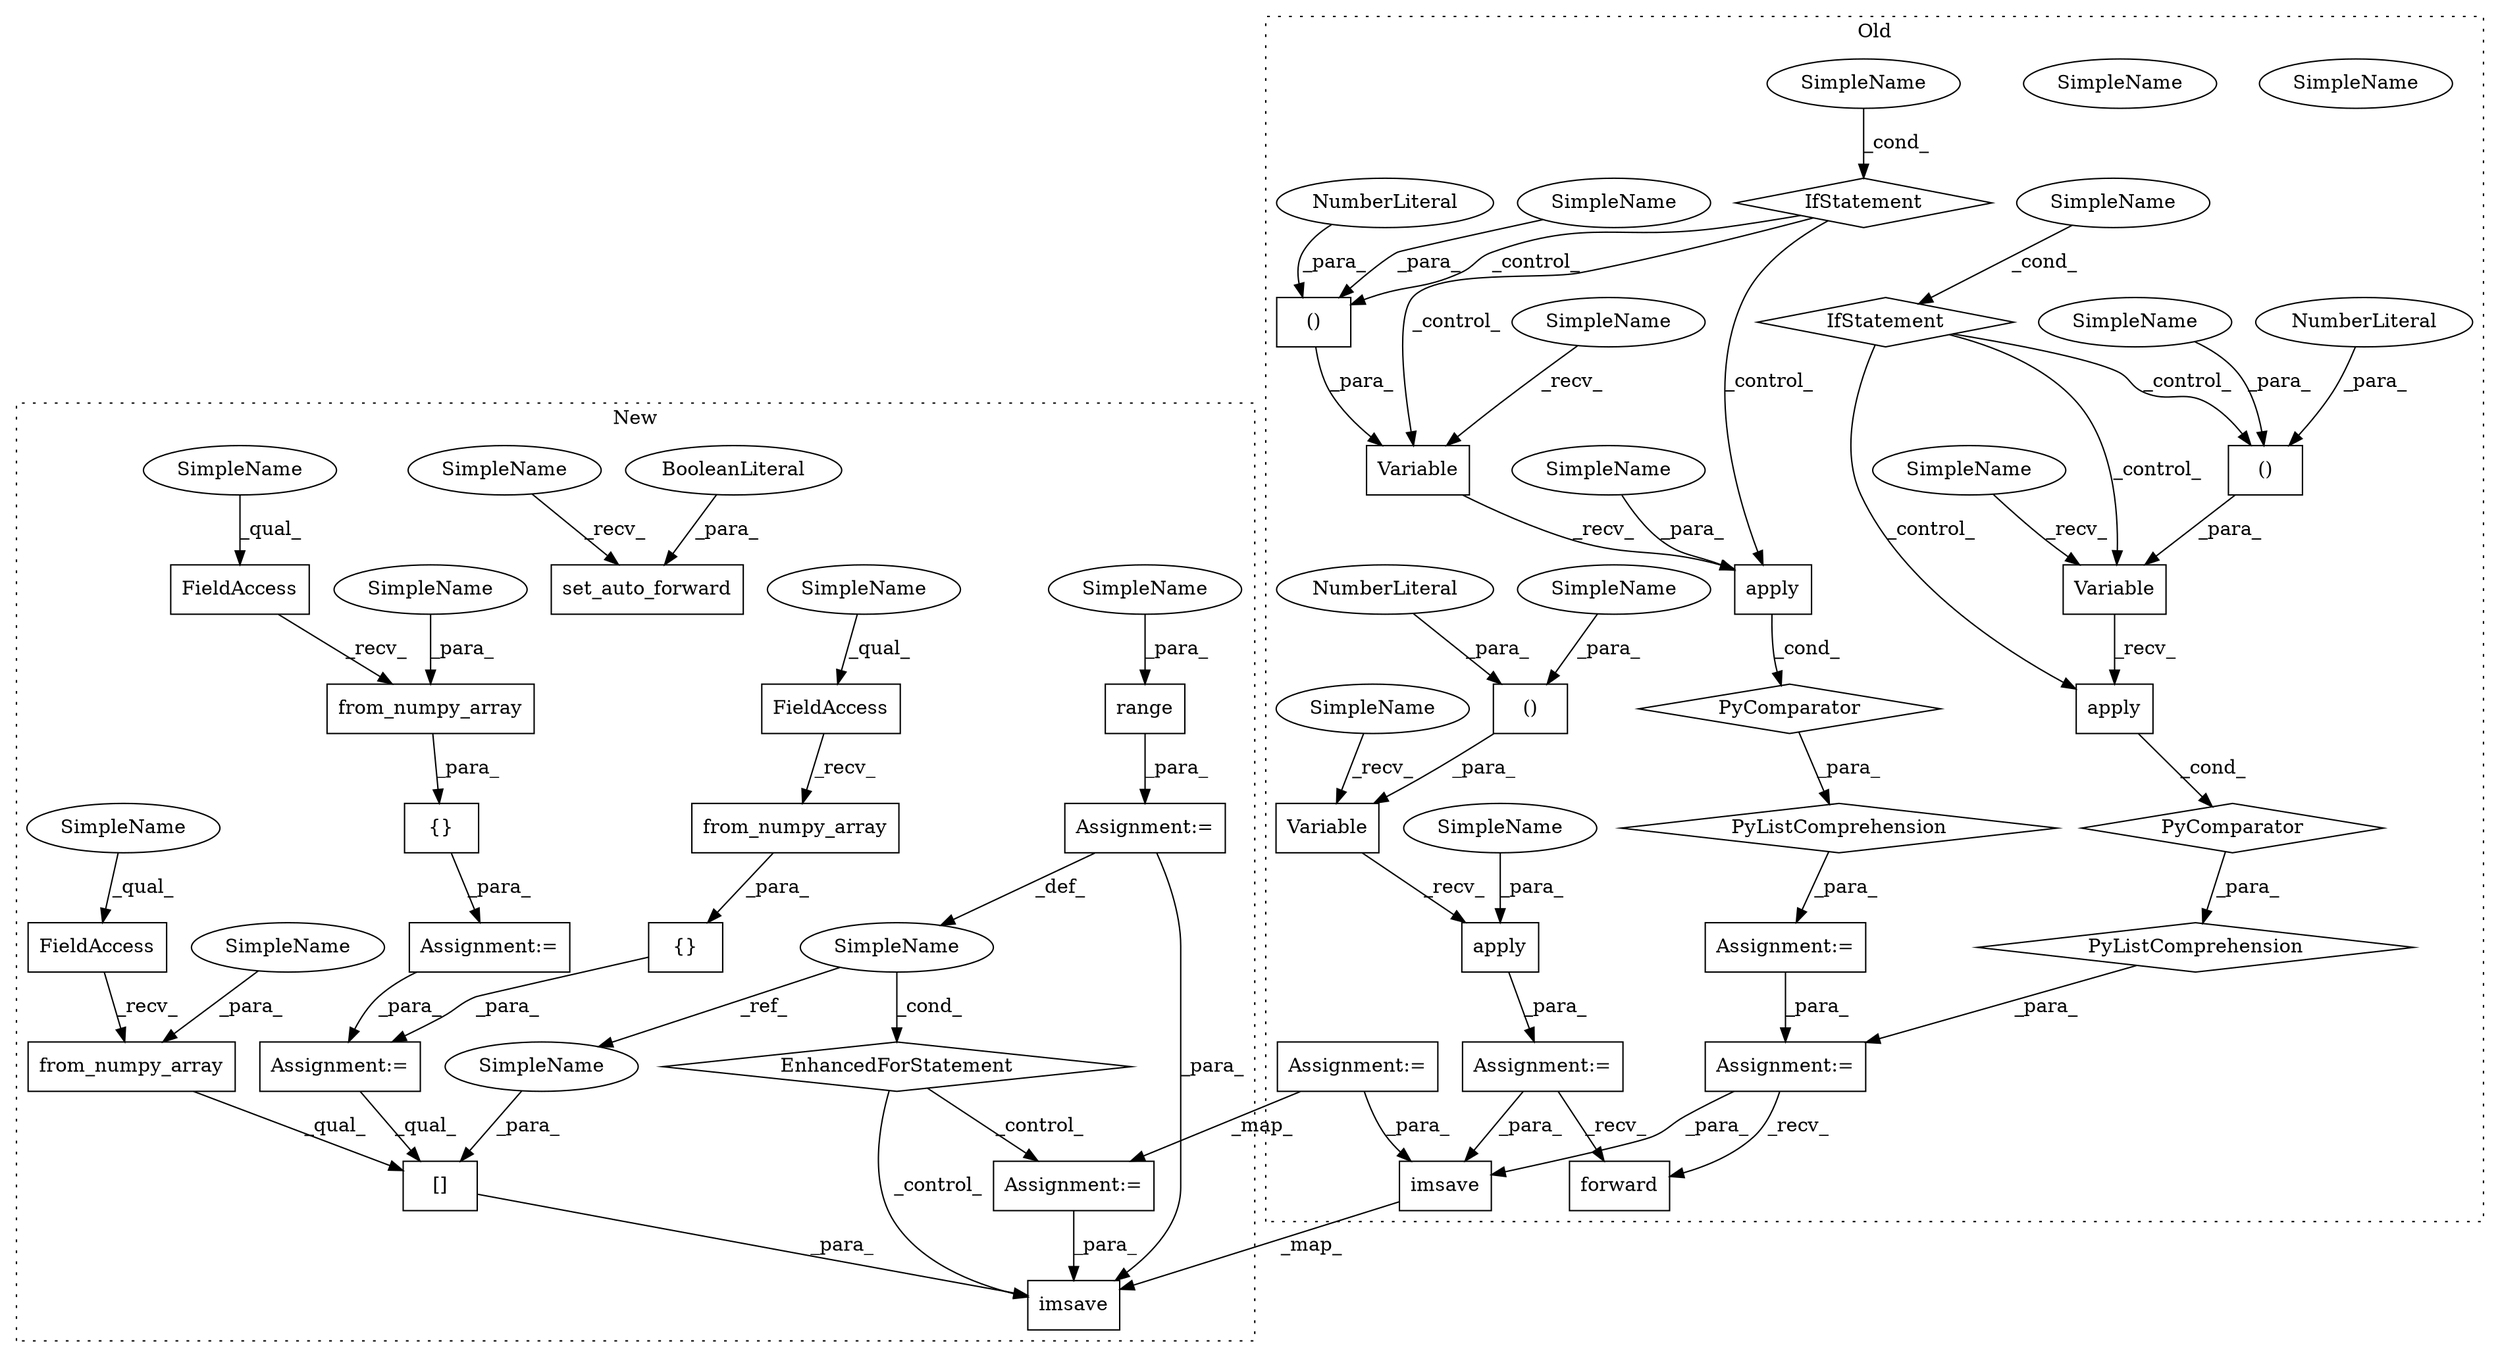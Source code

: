 digraph G {
subgraph cluster0 {
1 [label="apply" a="32" s="5751,5758" l="6,1" shape="box"];
3 [label="()" a="106" s="5722" l="26" shape="box"];
4 [label="apply" a="32" s="5327,5334" l="6,1" shape="box"];
5 [label="()" a="106" s="5298" l="26" shape="box"];
6 [label="NumberLiteral" a="34" s="5745" l="3" shape="ellipse"];
10 [label="imsave" a="32" s="6387,6413" l="7,1" shape="box"];
11 [label="()" a="106" s="5496" l="26" shape="box"];
13 [label="NumberLiteral" a="34" s="5321" l="3" shape="ellipse"];
14 [label="NumberLiteral" a="34" s="5519" l="3" shape="ellipse"];
15 [label="Variable" a="32" s="5480,5522" l="16,2" shape="box"];
16 [label="apply" a="32" s="5525,5533" l="6,1" shape="box"];
17 [label="Variable" a="32" s="5282,5324" l="16,2" shape="box"];
18 [label="forward" a="32" s="6070" l="9" shape="box"];
19 [label="Variable" a="32" s="5706,5748" l="16,2" shape="box"];
20 [label="PyComparator" a="113" s="5399" l="37" shape="diamond"];
27 [label="IfStatement" a="25" s="5399" l="37" shape="diamond"];
28 [label="PyComparator" a="113" s="5598" l="50" shape="diamond"];
31 [label="IfStatement" a="25" s="5598" l="50" shape="diamond"];
32 [label="SimpleName" a="42" s="5431" l="5" shape="ellipse"];
33 [label="SimpleName" a="42" s="5643" l="5" shape="ellipse"];
35 [label="Assignment:=" a="7" s="5698" l="1" shape="box"];
36 [label="PyListComprehension" a="109" s="5473" l="183" shape="diamond"];
39 [label="Assignment:=" a="7" s="5458" l="15" shape="box"];
40 [label="PyListComprehension" a="109" s="5275" l="169" shape="diamond"];
41 [label="Assignment:=" a="7" s="5261" l="14" shape="box"];
43 [label="Assignment:=" a="7" s="6342" l="1" shape="box"];
46 [label="SimpleName" a="42" s="5333" l="1" shape="ellipse"];
47 [label="SimpleName" a="42" s="5757" l="1" shape="ellipse"];
48 [label="SimpleName" a="42" s="5298" l="10" shape="ellipse"];
49 [label="SimpleName" a="42" s="5496" l="10" shape="ellipse"];
50 [label="SimpleName" a="42" s="5722" l="10" shape="ellipse"];
51 [label="SimpleName" a="42" s="5699" l="6" shape="ellipse"];
52 [label="SimpleName" a="42" s="5473" l="6" shape="ellipse"];
53 [label="SimpleName" a="42" s="5275" l="6" shape="ellipse"];
61 [label="SimpleName" a="42" s="5643" l="5" shape="ellipse"];
62 [label="SimpleName" a="42" s="5431" l="5" shape="ellipse"];
label = "Old";
style="dotted";
}
subgraph cluster1 {
2 [label="from_numpy_array" a="32" s="5566,5584" l="17,1" shape="box"];
7 [label="[]" a="2" s="6446,6453" l="6,1" shape="box"];
8 [label="SimpleName" a="42" s="6353" l="1" shape="ellipse"];
9 [label="imsave" a="32" s="6430,6459" l="7,1" shape="box"];
12 [label="{}" a="4" s="5617,5653" l="1,1" shape="box"];
21 [label="FieldAccess" a="22" s="5551" l="14" shape="box"];
22 [label="{}" a="4" s="5550,5585" l="1,1" shape="box"];
23 [label="FieldAccess" a="22" s="5618" l="14" shape="box"];
24 [label="set_auto_forward" a="32" s="5860,5881" l="17,1" shape="box"];
25 [label="FieldAccess" a="22" s="5717" l="14" shape="box"];
26 [label="EnhancedForStatement" a="70" s="6296,6374" l="53,2" shape="diamond"];
29 [label="BooleanLiteral" a="9" s="5877" l="4" shape="ellipse"];
30 [label="range" a="32" s="6357,6373" l="6,1" shape="box"];
34 [label="Assignment:=" a="7" s="5606" l="2" shape="box"];
37 [label="Assignment:=" a="7" s="5540" l="1" shape="box"];
38 [label="Assignment:=" a="7" s="6296,6374" l="53,2" shape="box"];
42 [label="from_numpy_array" a="32" s="5732,5750" l="17,1" shape="box"];
44 [label="Assignment:=" a="7" s="6392" l="1" shape="box"];
45 [label="from_numpy_array" a="32" s="5633,5652" l="17,1" shape="box"];
54 [label="SimpleName" a="42" s="6452" l="1" shape="ellipse"];
55 [label="SimpleName" a="42" s="5583" l="1" shape="ellipse"];
56 [label="SimpleName" a="42" s="5749" l="1" shape="ellipse"];
57 [label="SimpleName" a="42" s="5618" l="6" shape="ellipse"];
58 [label="SimpleName" a="42" s="5717" l="6" shape="ellipse"];
59 [label="SimpleName" a="42" s="5853" l="6" shape="ellipse"];
60 [label="SimpleName" a="42" s="5551" l="6" shape="ellipse"];
63 [label="SimpleName" a="42" s="6363" l="10" shape="ellipse"];
label = "New";
style="dotted";
}
1 -> 35 [label="_para_"];
2 -> 22 [label="_para_"];
3 -> 19 [label="_para_"];
4 -> 20 [label="_cond_"];
5 -> 17 [label="_para_"];
6 -> 3 [label="_para_"];
7 -> 9 [label="_para_"];
8 -> 54 [label="_ref_"];
8 -> 26 [label="_cond_"];
10 -> 9 [label="_map_"];
11 -> 15 [label="_para_"];
12 -> 34 [label="_para_"];
13 -> 5 [label="_para_"];
14 -> 11 [label="_para_"];
15 -> 16 [label="_recv_"];
16 -> 28 [label="_cond_"];
17 -> 4 [label="_recv_"];
19 -> 1 [label="_recv_"];
20 -> 40 [label="_para_"];
21 -> 2 [label="_recv_"];
22 -> 37 [label="_para_"];
23 -> 45 [label="_recv_"];
25 -> 42 [label="_recv_"];
26 -> 44 [label="_control_"];
26 -> 9 [label="_control_"];
27 -> 4 [label="_control_"];
27 -> 5 [label="_control_"];
27 -> 17 [label="_control_"];
28 -> 36 [label="_para_"];
29 -> 24 [label="_para_"];
30 -> 38 [label="_para_"];
31 -> 16 [label="_control_"];
31 -> 15 [label="_control_"];
31 -> 11 [label="_control_"];
34 -> 7 [label="_qual_"];
35 -> 18 [label="_recv_"];
35 -> 10 [label="_para_"];
36 -> 39 [label="_para_"];
37 -> 34 [label="_para_"];
38 -> 8 [label="_def_"];
38 -> 9 [label="_para_"];
39 -> 18 [label="_recv_"];
39 -> 10 [label="_para_"];
40 -> 41 [label="_para_"];
41 -> 39 [label="_para_"];
42 -> 7 [label="_qual_"];
43 -> 10 [label="_para_"];
43 -> 44 [label="_map_"];
44 -> 9 [label="_para_"];
45 -> 12 [label="_para_"];
46 -> 4 [label="_para_"];
47 -> 1 [label="_para_"];
48 -> 5 [label="_para_"];
49 -> 11 [label="_para_"];
50 -> 3 [label="_para_"];
51 -> 19 [label="_recv_"];
52 -> 15 [label="_recv_"];
53 -> 17 [label="_recv_"];
54 -> 7 [label="_para_"];
55 -> 2 [label="_para_"];
56 -> 42 [label="_para_"];
57 -> 23 [label="_qual_"];
58 -> 25 [label="_qual_"];
59 -> 24 [label="_recv_"];
60 -> 21 [label="_qual_"];
61 -> 31 [label="_cond_"];
62 -> 27 [label="_cond_"];
63 -> 30 [label="_para_"];
}